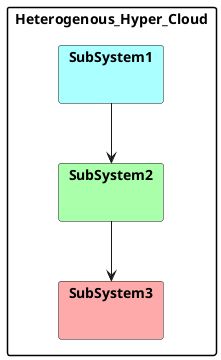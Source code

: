 @startuml

skinparam packageStyle rect

package Heterogenous_Hyper_Cloud {
package "SubSystem1" #aaffff {
}
package "SubSystem2" #aaffaa {
}
package "SubSystem3" #ffaaaa {
}
}

SubSystem1 --> SubSystem2
SubSystem2 --> SubSystem3


@enduml

